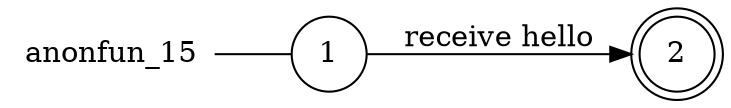 digraph anonfun_15 {
	rankdir="LR";
	n_0 [label="anonfun_15", shape="plaintext"];
	n_1 [id="1", shape=circle, label="1"];
	n_0 -> n_1 [arrowhead=none];
	n_2 [id="2", shape=doublecircle, label="2"];

	n_1 -> n_2 [id="[$e|0]", label="receive hello"];
}
